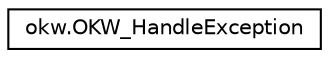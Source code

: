 digraph "Grafische Darstellung der Klassenhierarchie"
{
 // INTERACTIVE_SVG=YES
 // LATEX_PDF_SIZE
  edge [fontname="Helvetica",fontsize="10",labelfontname="Helvetica",labelfontsize="10"];
  node [fontname="Helvetica",fontsize="10",shape=record];
  rankdir="LR";
  Node0 [label="okw.OKW_HandleException",height=0.2,width=0.4,color="black", fillcolor="white", style="filled",URL="$classokw_1_1_o_k_w___handle_exception.html",tooltip=" "];
}
